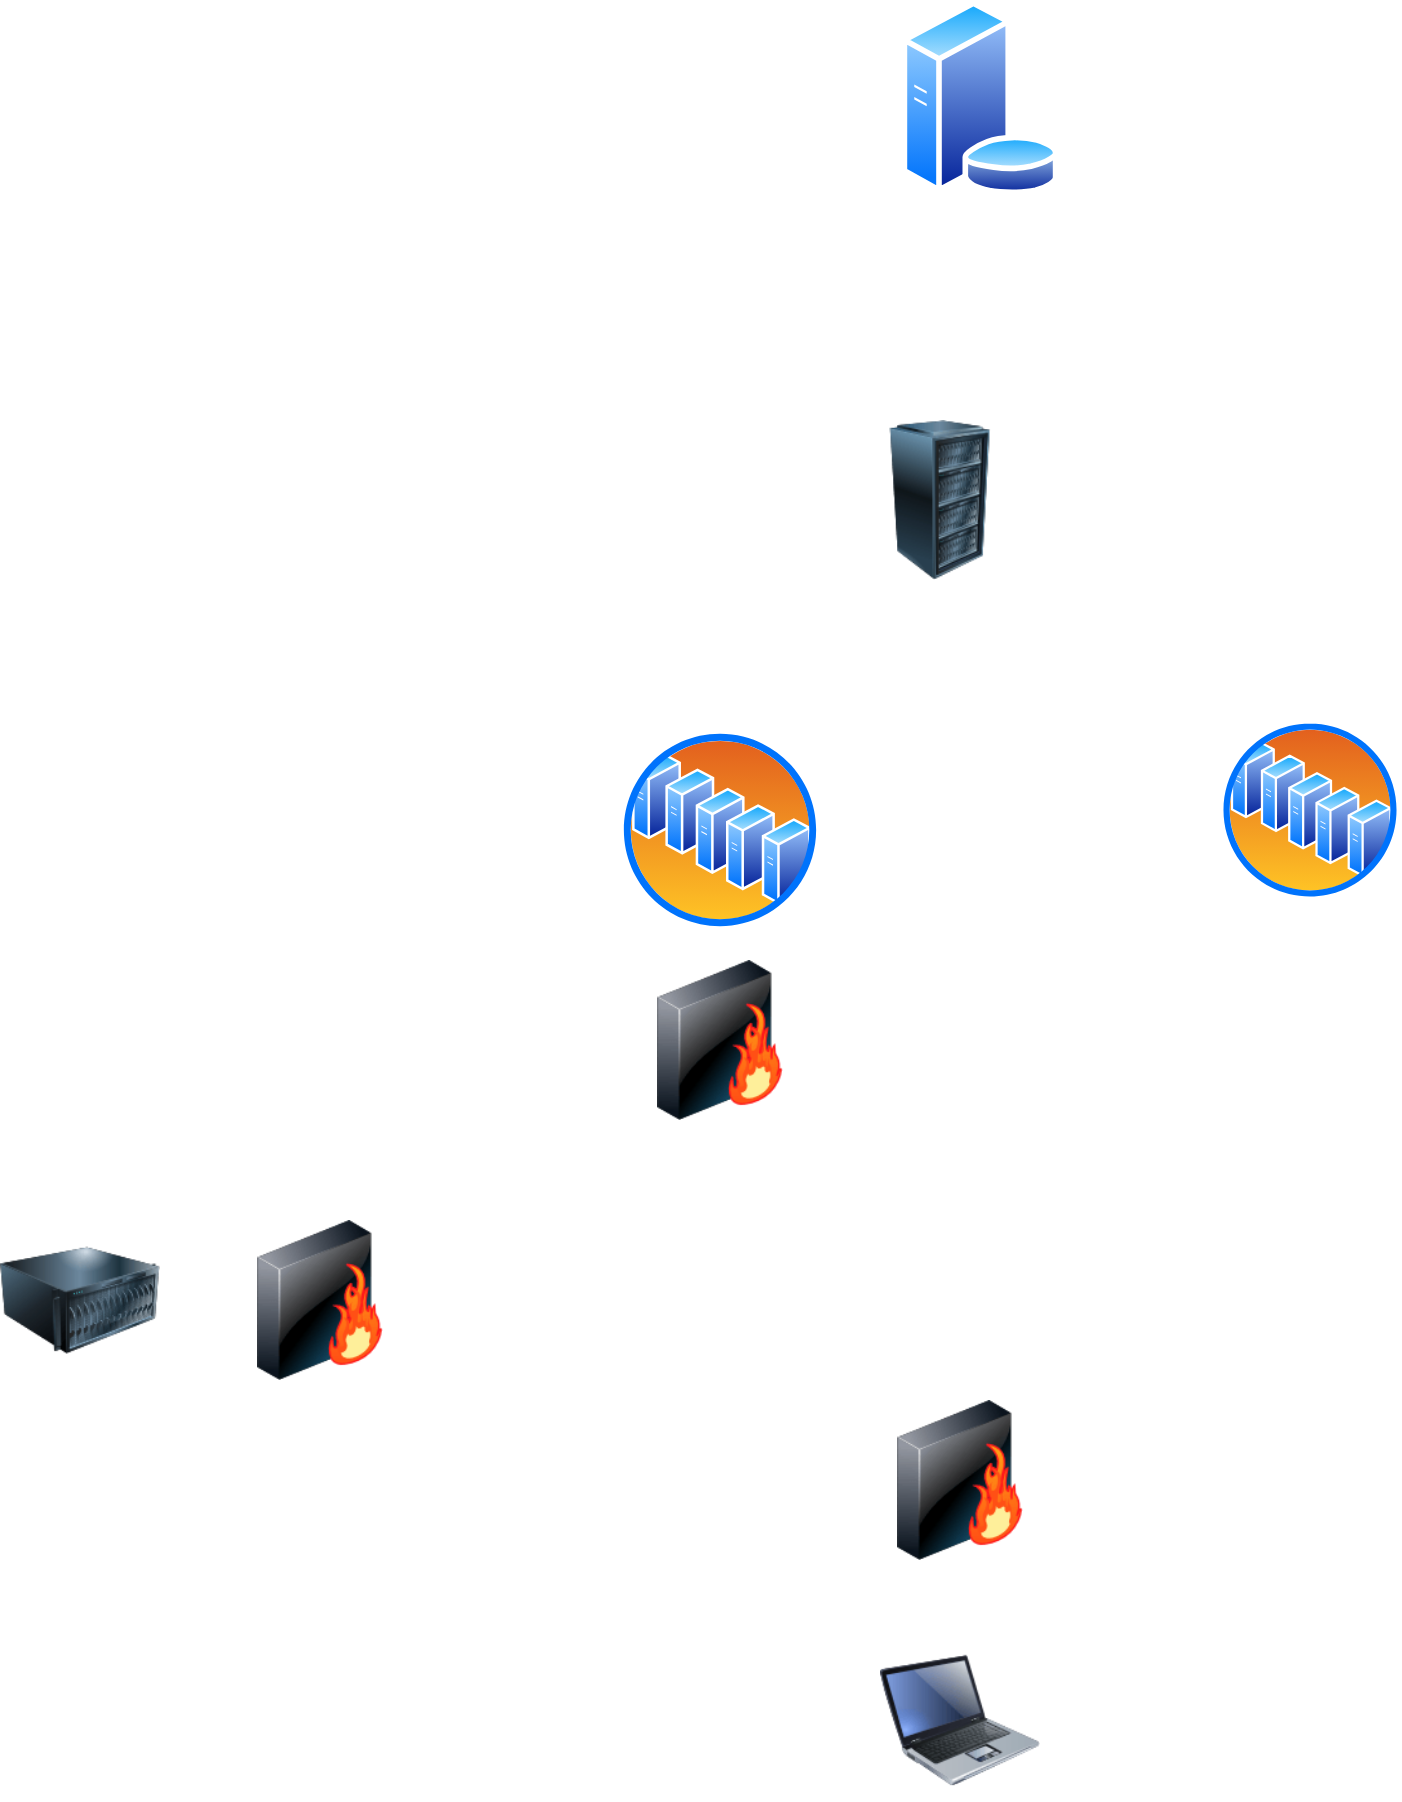 <mxfile version="20.4.0" type="github">
  <diagram id="JX267tmkFyanEfetOF3x" name="Page-1">
    <mxGraphModel dx="1990" dy="1238" grid="1" gridSize="10" guides="1" tooltips="1" connect="1" arrows="1" fold="1" page="1" pageScale="1" pageWidth="850" pageHeight="1100" math="0" shadow="0">
      <root>
        <mxCell id="0" />
        <mxCell id="1" parent="0" />
        <mxCell id="fUVvN42I4j-7IPn_Yf2B-1" value="" style="image;html=1;image=img/lib/clip_art/computers/Laptop_128x128.png" parent="1" vertex="1">
          <mxGeometry x="450" y="830" width="80" height="80" as="geometry" />
        </mxCell>
        <mxCell id="fUVvN42I4j-7IPn_Yf2B-2" value="" style="image;html=1;image=img/lib/clip_art/computers/Server_128x128.png" parent="1" vertex="1">
          <mxGeometry x="10" y="620" width="80" height="80" as="geometry" />
        </mxCell>
        <mxCell id="fUVvN42I4j-7IPn_Yf2B-3" value="" style="image;html=1;image=img/lib/clip_art/networking/Firewall-page1_128x128.png" parent="1" vertex="1">
          <mxGeometry x="450" y="710" width="80" height="80" as="geometry" />
        </mxCell>
        <mxCell id="fUVvN42I4j-7IPn_Yf2B-4" value="" style="image;html=1;image=img/lib/clip_art/networking/Firewall-page1_128x128.png" parent="1" vertex="1">
          <mxGeometry x="130" y="620" width="80" height="80" as="geometry" />
        </mxCell>
        <mxCell id="fUVvN42I4j-7IPn_Yf2B-10" value="" style="image;html=1;image=img/lib/clip_art/networking/Firewall-page1_128x128.png" parent="1" vertex="1">
          <mxGeometry x="330" y="490" width="80" height="80" as="geometry" />
        </mxCell>
        <mxCell id="fUVvN42I4j-7IPn_Yf2B-11" value="" style="image;html=1;image=img/lib/clip_art/computers/Server_Rack_128x128.png" parent="1" vertex="1">
          <mxGeometry x="440" y="220" width="80" height="80" as="geometry" />
        </mxCell>
        <mxCell id="fUVvN42I4j-7IPn_Yf2B-12" value="" style="aspect=fixed;perimeter=ellipsePerimeter;html=1;align=center;shadow=0;dashed=0;spacingTop=3;image;image=img/lib/active_directory/server_farm.svg;" parent="1" vertex="1">
          <mxGeometry x="620" y="370" width="90" height="90" as="geometry" />
        </mxCell>
        <mxCell id="fUVvN42I4j-7IPn_Yf2B-13" value="" style="aspect=fixed;perimeter=ellipsePerimeter;html=1;align=center;shadow=0;dashed=0;spacingTop=3;image;image=img/lib/active_directory/server_farm.svg;" parent="1" vertex="1">
          <mxGeometry x="320" y="375" width="100" height="100" as="geometry" />
        </mxCell>
        <mxCell id="fUVvN42I4j-7IPn_Yf2B-14" value="" style="aspect=fixed;perimeter=ellipsePerimeter;html=1;align=center;shadow=0;dashed=0;spacingTop=3;image;image=img/lib/active_directory/database_server.svg;" parent="1" vertex="1">
          <mxGeometry x="460" y="10" width="80" height="97.56" as="geometry" />
        </mxCell>
      </root>
    </mxGraphModel>
  </diagram>
</mxfile>
